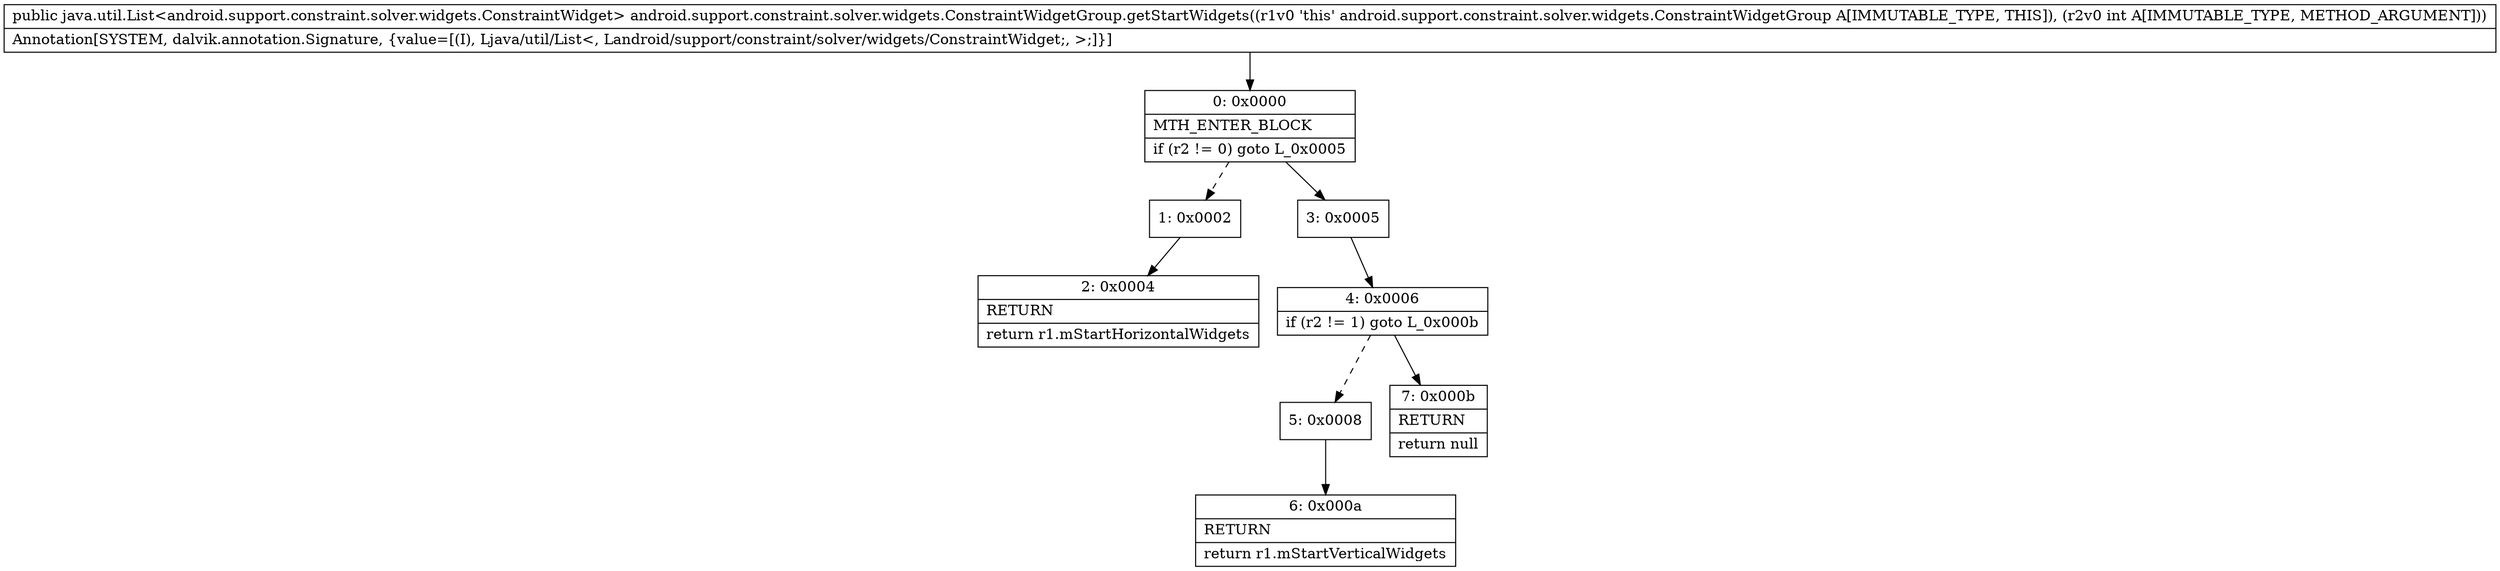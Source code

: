 digraph "CFG forandroid.support.constraint.solver.widgets.ConstraintWidgetGroup.getStartWidgets(I)Ljava\/util\/List;" {
Node_0 [shape=record,label="{0\:\ 0x0000|MTH_ENTER_BLOCK\l|if (r2 != 0) goto L_0x0005\l}"];
Node_1 [shape=record,label="{1\:\ 0x0002}"];
Node_2 [shape=record,label="{2\:\ 0x0004|RETURN\l|return r1.mStartHorizontalWidgets\l}"];
Node_3 [shape=record,label="{3\:\ 0x0005}"];
Node_4 [shape=record,label="{4\:\ 0x0006|if (r2 != 1) goto L_0x000b\l}"];
Node_5 [shape=record,label="{5\:\ 0x0008}"];
Node_6 [shape=record,label="{6\:\ 0x000a|RETURN\l|return r1.mStartVerticalWidgets\l}"];
Node_7 [shape=record,label="{7\:\ 0x000b|RETURN\l|return null\l}"];
MethodNode[shape=record,label="{public java.util.List\<android.support.constraint.solver.widgets.ConstraintWidget\> android.support.constraint.solver.widgets.ConstraintWidgetGroup.getStartWidgets((r1v0 'this' android.support.constraint.solver.widgets.ConstraintWidgetGroup A[IMMUTABLE_TYPE, THIS]), (r2v0 int A[IMMUTABLE_TYPE, METHOD_ARGUMENT]))  | Annotation[SYSTEM, dalvik.annotation.Signature, \{value=[(I), Ljava\/util\/List\<, Landroid\/support\/constraint\/solver\/widgets\/ConstraintWidget;, \>;]\}]\l}"];
MethodNode -> Node_0;
Node_0 -> Node_1[style=dashed];
Node_0 -> Node_3;
Node_1 -> Node_2;
Node_3 -> Node_4;
Node_4 -> Node_5[style=dashed];
Node_4 -> Node_7;
Node_5 -> Node_6;
}


